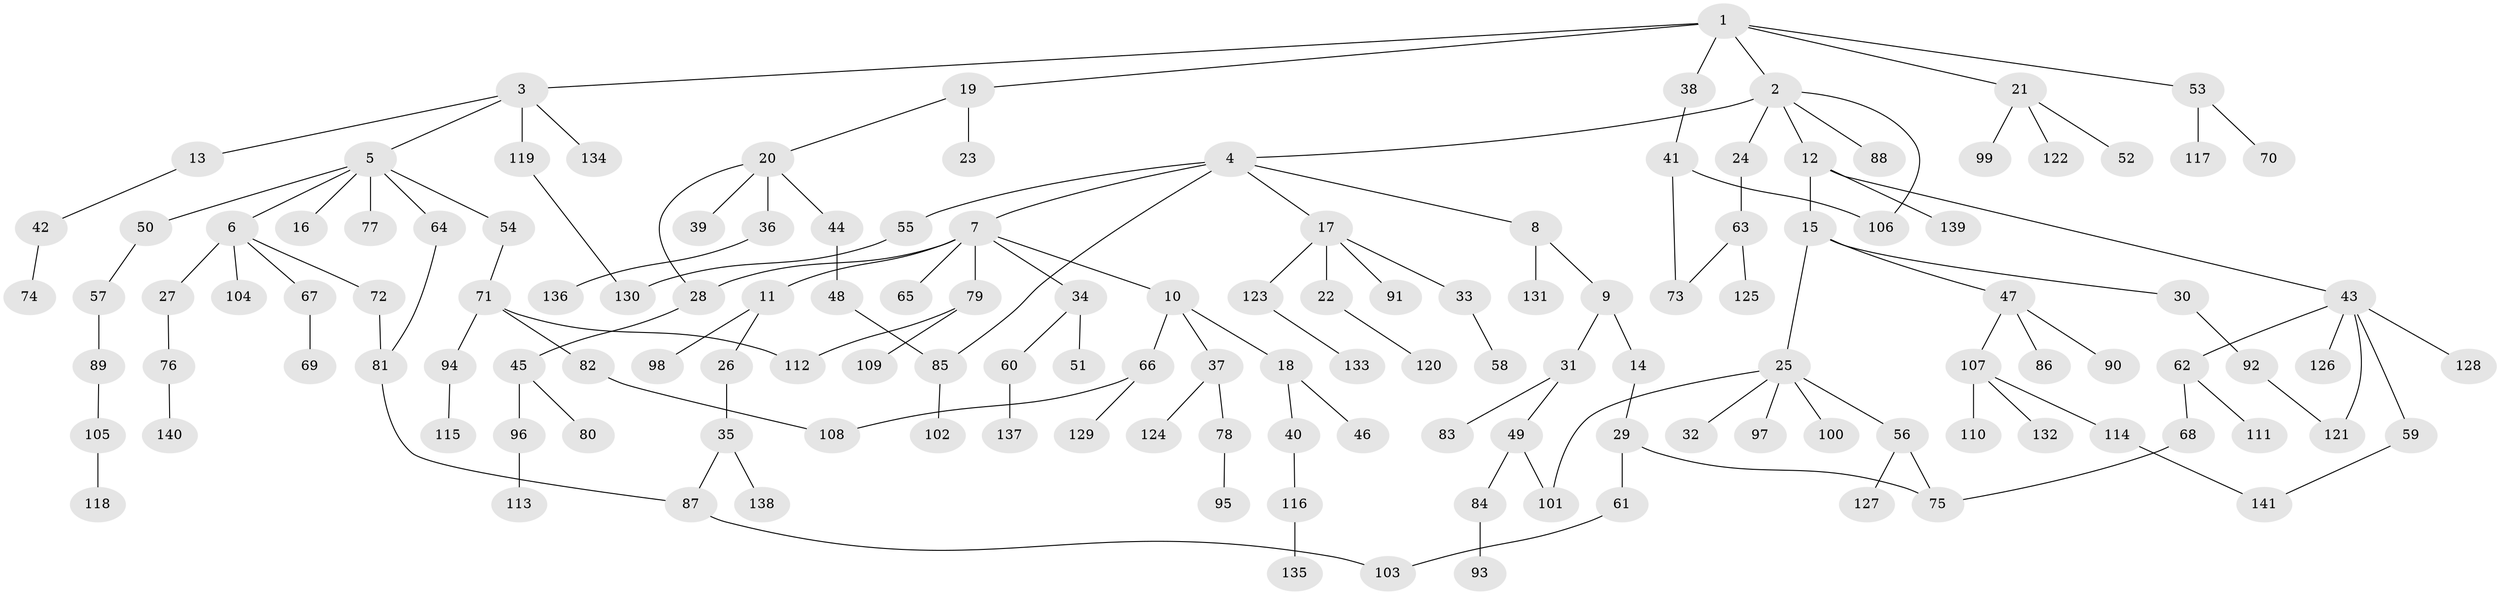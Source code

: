 // coarse degree distribution, {6: 0.061224489795918366, 5: 0.030612244897959183, 4: 0.07142857142857142, 8: 0.01020408163265306, 2: 0.30612244897959184, 3: 0.1326530612244898, 1: 0.3877551020408163}
// Generated by graph-tools (version 1.1) at 2025/23/03/03/25 07:23:32]
// undirected, 141 vertices, 155 edges
graph export_dot {
graph [start="1"]
  node [color=gray90,style=filled];
  1;
  2;
  3;
  4;
  5;
  6;
  7;
  8;
  9;
  10;
  11;
  12;
  13;
  14;
  15;
  16;
  17;
  18;
  19;
  20;
  21;
  22;
  23;
  24;
  25;
  26;
  27;
  28;
  29;
  30;
  31;
  32;
  33;
  34;
  35;
  36;
  37;
  38;
  39;
  40;
  41;
  42;
  43;
  44;
  45;
  46;
  47;
  48;
  49;
  50;
  51;
  52;
  53;
  54;
  55;
  56;
  57;
  58;
  59;
  60;
  61;
  62;
  63;
  64;
  65;
  66;
  67;
  68;
  69;
  70;
  71;
  72;
  73;
  74;
  75;
  76;
  77;
  78;
  79;
  80;
  81;
  82;
  83;
  84;
  85;
  86;
  87;
  88;
  89;
  90;
  91;
  92;
  93;
  94;
  95;
  96;
  97;
  98;
  99;
  100;
  101;
  102;
  103;
  104;
  105;
  106;
  107;
  108;
  109;
  110;
  111;
  112;
  113;
  114;
  115;
  116;
  117;
  118;
  119;
  120;
  121;
  122;
  123;
  124;
  125;
  126;
  127;
  128;
  129;
  130;
  131;
  132;
  133;
  134;
  135;
  136;
  137;
  138;
  139;
  140;
  141;
  1 -- 2;
  1 -- 3;
  1 -- 19;
  1 -- 21;
  1 -- 38;
  1 -- 53;
  2 -- 4;
  2 -- 12;
  2 -- 24;
  2 -- 88;
  2 -- 106;
  3 -- 5;
  3 -- 13;
  3 -- 119;
  3 -- 134;
  4 -- 7;
  4 -- 8;
  4 -- 17;
  4 -- 55;
  4 -- 85;
  5 -- 6;
  5 -- 16;
  5 -- 50;
  5 -- 54;
  5 -- 64;
  5 -- 77;
  6 -- 27;
  6 -- 67;
  6 -- 72;
  6 -- 104;
  7 -- 10;
  7 -- 11;
  7 -- 34;
  7 -- 65;
  7 -- 79;
  7 -- 28;
  8 -- 9;
  8 -- 131;
  9 -- 14;
  9 -- 31;
  10 -- 18;
  10 -- 37;
  10 -- 66;
  11 -- 26;
  11 -- 98;
  12 -- 15;
  12 -- 43;
  12 -- 139;
  13 -- 42;
  14 -- 29;
  15 -- 25;
  15 -- 30;
  15 -- 47;
  17 -- 22;
  17 -- 33;
  17 -- 91;
  17 -- 123;
  18 -- 40;
  18 -- 46;
  19 -- 20;
  19 -- 23;
  20 -- 28;
  20 -- 36;
  20 -- 39;
  20 -- 44;
  21 -- 52;
  21 -- 99;
  21 -- 122;
  22 -- 120;
  24 -- 63;
  25 -- 32;
  25 -- 56;
  25 -- 97;
  25 -- 100;
  25 -- 101;
  26 -- 35;
  27 -- 76;
  28 -- 45;
  29 -- 61;
  29 -- 75;
  30 -- 92;
  31 -- 49;
  31 -- 83;
  33 -- 58;
  34 -- 51;
  34 -- 60;
  35 -- 138;
  35 -- 87;
  36 -- 136;
  37 -- 78;
  37 -- 124;
  38 -- 41;
  40 -- 116;
  41 -- 73;
  41 -- 106;
  42 -- 74;
  43 -- 59;
  43 -- 62;
  43 -- 121;
  43 -- 126;
  43 -- 128;
  44 -- 48;
  45 -- 80;
  45 -- 96;
  47 -- 86;
  47 -- 90;
  47 -- 107;
  48 -- 85;
  49 -- 84;
  49 -- 101;
  50 -- 57;
  53 -- 70;
  53 -- 117;
  54 -- 71;
  55 -- 130;
  56 -- 127;
  56 -- 75;
  57 -- 89;
  59 -- 141;
  60 -- 137;
  61 -- 103;
  62 -- 68;
  62 -- 111;
  63 -- 125;
  63 -- 73;
  64 -- 81;
  66 -- 108;
  66 -- 129;
  67 -- 69;
  68 -- 75;
  71 -- 82;
  71 -- 94;
  71 -- 112;
  72 -- 81;
  76 -- 140;
  78 -- 95;
  79 -- 109;
  79 -- 112;
  81 -- 87;
  82 -- 108;
  84 -- 93;
  85 -- 102;
  87 -- 103;
  89 -- 105;
  92 -- 121;
  94 -- 115;
  96 -- 113;
  105 -- 118;
  107 -- 110;
  107 -- 114;
  107 -- 132;
  114 -- 141;
  116 -- 135;
  119 -- 130;
  123 -- 133;
}
